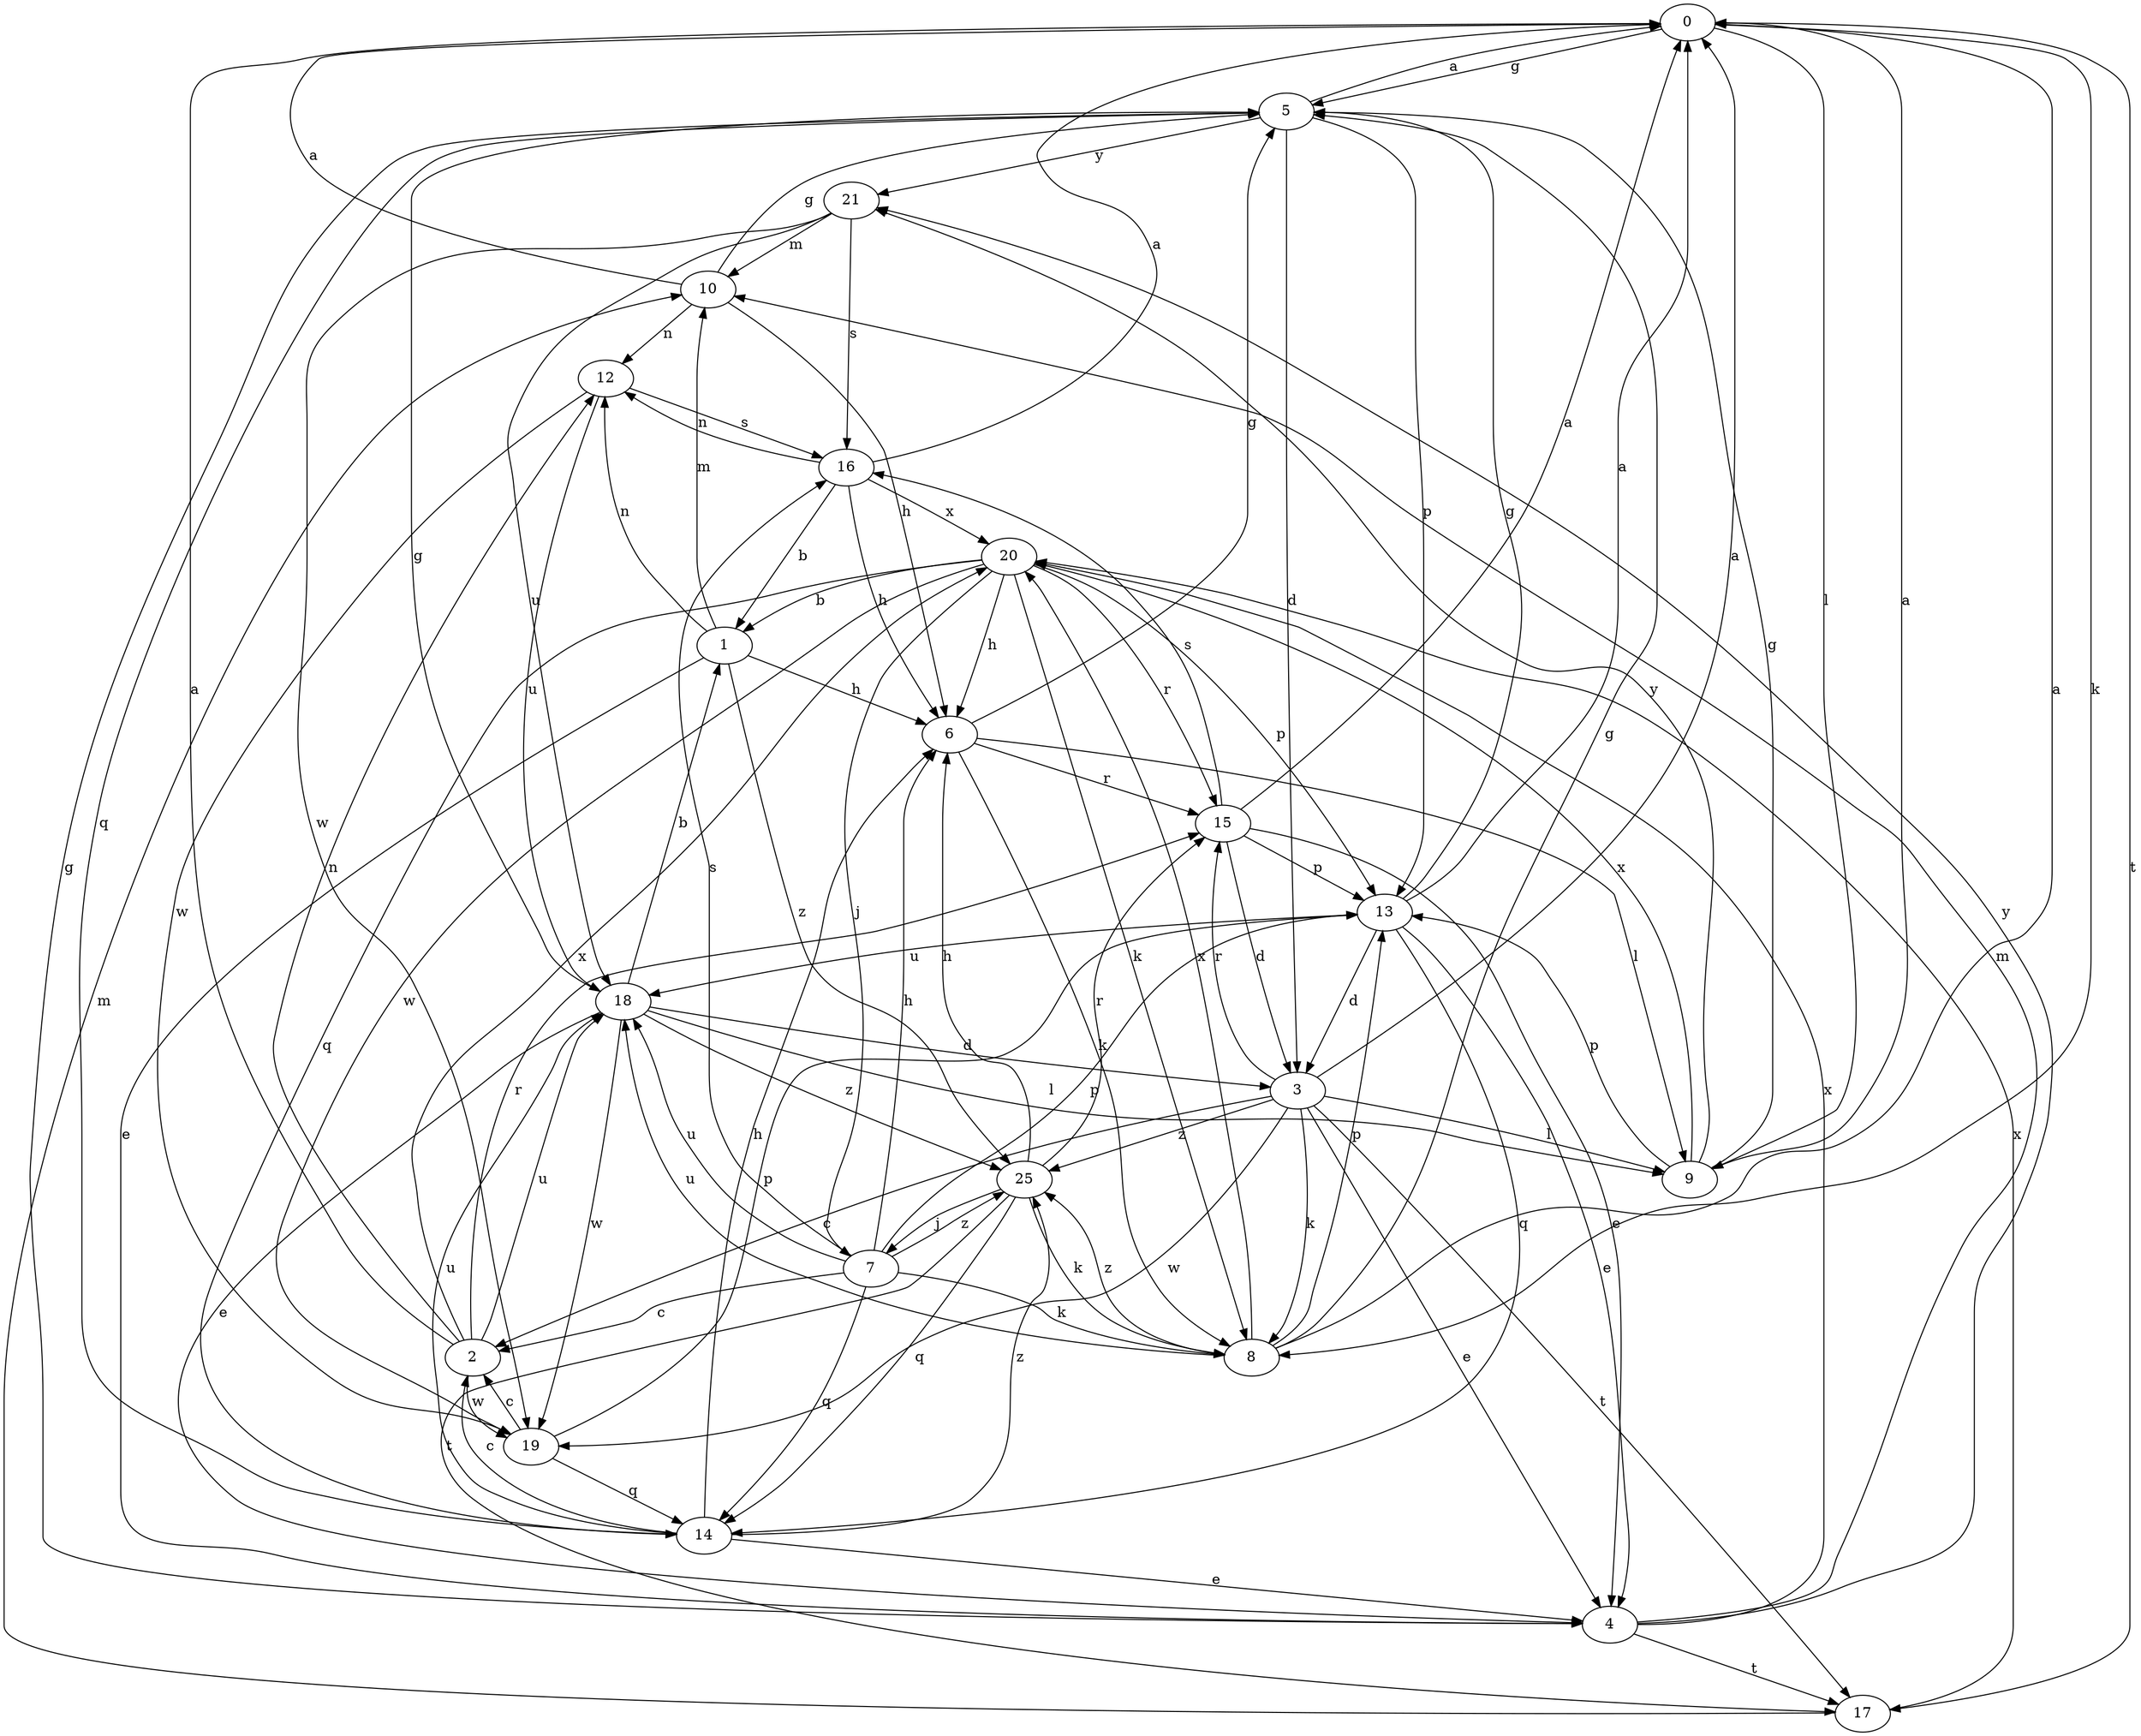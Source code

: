 strict digraph  {
0;
1;
2;
3;
4;
5;
6;
7;
8;
9;
10;
12;
13;
14;
15;
16;
17;
18;
19;
20;
21;
25;
0 -> 5  [label=g];
0 -> 8  [label=k];
0 -> 9  [label=l];
0 -> 17  [label=t];
1 -> 4  [label=e];
1 -> 6  [label=h];
1 -> 10  [label=m];
1 -> 12  [label=n];
1 -> 25  [label=z];
2 -> 0  [label=a];
2 -> 12  [label=n];
2 -> 15  [label=r];
2 -> 18  [label=u];
2 -> 19  [label=w];
2 -> 20  [label=x];
3 -> 0  [label=a];
3 -> 2  [label=c];
3 -> 4  [label=e];
3 -> 8  [label=k];
3 -> 9  [label=l];
3 -> 15  [label=r];
3 -> 17  [label=t];
3 -> 19  [label=w];
3 -> 25  [label=z];
4 -> 5  [label=g];
4 -> 10  [label=m];
4 -> 17  [label=t];
4 -> 20  [label=x];
4 -> 21  [label=y];
5 -> 0  [label=a];
5 -> 3  [label=d];
5 -> 13  [label=p];
5 -> 14  [label=q];
5 -> 21  [label=y];
6 -> 5  [label=g];
6 -> 8  [label=k];
6 -> 9  [label=l];
6 -> 15  [label=r];
7 -> 2  [label=c];
7 -> 6  [label=h];
7 -> 8  [label=k];
7 -> 13  [label=p];
7 -> 14  [label=q];
7 -> 16  [label=s];
7 -> 18  [label=u];
7 -> 25  [label=z];
8 -> 0  [label=a];
8 -> 5  [label=g];
8 -> 13  [label=p];
8 -> 18  [label=u];
8 -> 20  [label=x];
8 -> 25  [label=z];
9 -> 0  [label=a];
9 -> 5  [label=g];
9 -> 13  [label=p];
9 -> 20  [label=x];
9 -> 21  [label=y];
10 -> 0  [label=a];
10 -> 5  [label=g];
10 -> 6  [label=h];
10 -> 12  [label=n];
12 -> 16  [label=s];
12 -> 18  [label=u];
12 -> 19  [label=w];
13 -> 0  [label=a];
13 -> 3  [label=d];
13 -> 4  [label=e];
13 -> 5  [label=g];
13 -> 14  [label=q];
13 -> 18  [label=u];
14 -> 2  [label=c];
14 -> 4  [label=e];
14 -> 6  [label=h];
14 -> 18  [label=u];
14 -> 25  [label=z];
15 -> 0  [label=a];
15 -> 3  [label=d];
15 -> 4  [label=e];
15 -> 13  [label=p];
15 -> 16  [label=s];
16 -> 0  [label=a];
16 -> 1  [label=b];
16 -> 6  [label=h];
16 -> 12  [label=n];
16 -> 20  [label=x];
17 -> 10  [label=m];
17 -> 20  [label=x];
18 -> 1  [label=b];
18 -> 3  [label=d];
18 -> 4  [label=e];
18 -> 5  [label=g];
18 -> 9  [label=l];
18 -> 19  [label=w];
18 -> 25  [label=z];
19 -> 2  [label=c];
19 -> 13  [label=p];
19 -> 14  [label=q];
20 -> 1  [label=b];
20 -> 6  [label=h];
20 -> 7  [label=j];
20 -> 8  [label=k];
20 -> 13  [label=p];
20 -> 14  [label=q];
20 -> 15  [label=r];
20 -> 19  [label=w];
21 -> 10  [label=m];
21 -> 16  [label=s];
21 -> 18  [label=u];
21 -> 19  [label=w];
25 -> 6  [label=h];
25 -> 7  [label=j];
25 -> 8  [label=k];
25 -> 14  [label=q];
25 -> 15  [label=r];
25 -> 17  [label=t];
}
